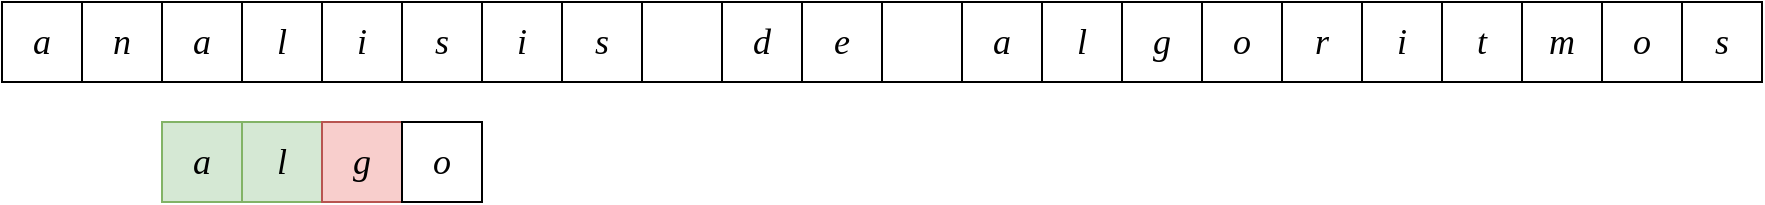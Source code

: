 <mxfile version="12.3.2" type="device" pages="1"><diagram id="_e8KGb4v1lqTLhMgVJUz" name="Page-1"><mxGraphModel dx="1012" dy="816" grid="1" gridSize="10" guides="1" tooltips="1" connect="1" arrows="1" fold="1" page="1" pageScale="1" pageWidth="850" pageHeight="1100" math="0" shadow="0"><root><mxCell id="0"/><mxCell id="1" parent="0"/><mxCell id="InzBRiQzi3yd6xg3x87f-1" value="&lt;font face=&quot;cm&quot; style=&quot;font-size: 18px&quot;&gt;&lt;i&gt;a&lt;/i&gt;&lt;/font&gt;" style="whiteSpace=wrap;html=1;aspect=fixed;" parent="1" vertex="1"><mxGeometry y="40" width="40" height="40" as="geometry"/></mxCell><mxCell id="InzBRiQzi3yd6xg3x87f-2" value="&lt;font face=&quot;cm&quot; style=&quot;font-size: 18px&quot;&gt;&lt;i&gt;n&lt;/i&gt;&lt;/font&gt;" style="whiteSpace=wrap;html=1;aspect=fixed;" parent="1" vertex="1"><mxGeometry x="40" y="40" width="40" height="40" as="geometry"/></mxCell><mxCell id="InzBRiQzi3yd6xg3x87f-4" value="&lt;font face=&quot;cm&quot; style=&quot;font-size: 18px&quot;&gt;&lt;i&gt;a&lt;/i&gt;&lt;/font&gt;" style="whiteSpace=wrap;html=1;aspect=fixed;" parent="1" vertex="1"><mxGeometry x="80" y="40" width="40" height="40" as="geometry"/></mxCell><mxCell id="InzBRiQzi3yd6xg3x87f-5" value="&lt;font face=&quot;cm&quot; style=&quot;font-size: 18px&quot;&gt;&lt;i&gt;l&lt;/i&gt;&lt;/font&gt;" style="whiteSpace=wrap;html=1;aspect=fixed;" parent="1" vertex="1"><mxGeometry x="120" y="40" width="40" height="40" as="geometry"/></mxCell><mxCell id="InzBRiQzi3yd6xg3x87f-6" value="&lt;font face=&quot;cm&quot; style=&quot;font-size: 18px&quot;&gt;&lt;i&gt;i&lt;/i&gt;&lt;/font&gt;" style="whiteSpace=wrap;html=1;aspect=fixed;" parent="1" vertex="1"><mxGeometry x="160" y="40" width="40" height="40" as="geometry"/></mxCell><mxCell id="InzBRiQzi3yd6xg3x87f-7" value="&lt;font face=&quot;cm&quot; style=&quot;font-size: 18px&quot;&gt;&lt;i&gt;s&lt;/i&gt;&lt;/font&gt;" style="whiteSpace=wrap;html=1;aspect=fixed;" parent="1" vertex="1"><mxGeometry x="200" y="40" width="40" height="40" as="geometry"/></mxCell><mxCell id="InzBRiQzi3yd6xg3x87f-8" value="&lt;font face=&quot;cm&quot; style=&quot;font-size: 18px&quot;&gt;&lt;i&gt;i&lt;/i&gt;&lt;/font&gt;" style="whiteSpace=wrap;html=1;aspect=fixed;" parent="1" vertex="1"><mxGeometry x="240" y="40" width="40" height="40" as="geometry"/></mxCell><mxCell id="InzBRiQzi3yd6xg3x87f-9" value="&lt;font face=&quot;cm&quot; style=&quot;font-size: 18px&quot;&gt;&lt;i&gt;l&lt;/i&gt;&lt;/font&gt;" style="whiteSpace=wrap;html=1;aspect=fixed;" parent="1" vertex="1"><mxGeometry x="520" y="40" width="40" height="40" as="geometry"/></mxCell><mxCell id="InzBRiQzi3yd6xg3x87f-10" value="&lt;font face=&quot;cm&quot; style=&quot;font-size: 18px&quot;&gt;&lt;i&gt;a&lt;/i&gt;&lt;/font&gt;" style="whiteSpace=wrap;html=1;aspect=fixed;" parent="1" vertex="1"><mxGeometry x="480" y="40" width="40" height="40" as="geometry"/></mxCell><mxCell id="InzBRiQzi3yd6xg3x87f-11" value="&lt;font face=&quot;cm&quot;&gt;&lt;span style=&quot;font-size: 18px&quot;&gt;&lt;i&gt;&amp;nbsp;&lt;/i&gt;&lt;/span&gt;&lt;/font&gt;" style="whiteSpace=wrap;html=1;aspect=fixed;" parent="1" vertex="1"><mxGeometry x="440" y="40" width="40" height="40" as="geometry"/></mxCell><mxCell id="InzBRiQzi3yd6xg3x87f-12" value="&lt;font face=&quot;cm&quot; style=&quot;font-size: 18px&quot;&gt;&lt;i&gt;e&lt;/i&gt;&lt;/font&gt;" style="whiteSpace=wrap;html=1;aspect=fixed;" parent="1" vertex="1"><mxGeometry x="400" y="40" width="40" height="40" as="geometry"/></mxCell><mxCell id="InzBRiQzi3yd6xg3x87f-13" value="&lt;font face=&quot;cm&quot; style=&quot;font-size: 18px&quot;&gt;&lt;i&gt;d&lt;/i&gt;&lt;/font&gt;" style="whiteSpace=wrap;html=1;aspect=fixed;" parent="1" vertex="1"><mxGeometry x="360" y="40" width="40" height="40" as="geometry"/></mxCell><mxCell id="InzBRiQzi3yd6xg3x87f-14" value="&lt;font face=&quot;cm&quot;&gt;&lt;span style=&quot;font-size: 18px&quot;&gt;&lt;i&gt;&amp;nbsp;&lt;/i&gt;&lt;/span&gt;&lt;/font&gt;" style="whiteSpace=wrap;html=1;aspect=fixed;" parent="1" vertex="1"><mxGeometry x="320" y="40" width="40" height="40" as="geometry"/></mxCell><mxCell id="InzBRiQzi3yd6xg3x87f-15" value="&lt;font face=&quot;cm&quot; style=&quot;font-size: 18px&quot;&gt;&lt;i&gt;s&lt;/i&gt;&lt;/font&gt;" style="whiteSpace=wrap;html=1;aspect=fixed;" parent="1" vertex="1"><mxGeometry x="280" y="40" width="40" height="40" as="geometry"/></mxCell><mxCell id="InzBRiQzi3yd6xg3x87f-16" value="&lt;font face=&quot;cm&quot; style=&quot;font-size: 18px&quot;&gt;&lt;i&gt;g&lt;/i&gt;&lt;/font&gt;" style="whiteSpace=wrap;html=1;aspect=fixed;" parent="1" vertex="1"><mxGeometry x="560" y="40" width="40" height="40" as="geometry"/></mxCell><mxCell id="InzBRiQzi3yd6xg3x87f-17" value="&lt;font face=&quot;cm&quot; style=&quot;font-size: 18px&quot;&gt;&lt;i&gt;o&lt;/i&gt;&lt;/font&gt;" style="whiteSpace=wrap;html=1;aspect=fixed;" parent="1" vertex="1"><mxGeometry x="600" y="40" width="40" height="40" as="geometry"/></mxCell><mxCell id="InzBRiQzi3yd6xg3x87f-18" value="&lt;font face=&quot;cm&quot; style=&quot;font-size: 18px&quot;&gt;&lt;i&gt;r&lt;/i&gt;&lt;/font&gt;" style="whiteSpace=wrap;html=1;aspect=fixed;" parent="1" vertex="1"><mxGeometry x="640" y="40" width="40" height="40" as="geometry"/></mxCell><mxCell id="InzBRiQzi3yd6xg3x87f-19" value="&lt;font face=&quot;cm&quot; style=&quot;font-size: 18px&quot;&gt;&lt;i&gt;i&lt;/i&gt;&lt;/font&gt;" style="whiteSpace=wrap;html=1;aspect=fixed;" parent="1" vertex="1"><mxGeometry x="680" y="40" width="40" height="40" as="geometry"/></mxCell><mxCell id="InzBRiQzi3yd6xg3x87f-20" value="&lt;font face=&quot;cm&quot; style=&quot;font-size: 18px&quot;&gt;&lt;i&gt;t&lt;/i&gt;&lt;/font&gt;" style="whiteSpace=wrap;html=1;aspect=fixed;" parent="1" vertex="1"><mxGeometry x="720" y="40" width="40" height="40" as="geometry"/></mxCell><mxCell id="InzBRiQzi3yd6xg3x87f-21" value="&lt;font face=&quot;cm&quot; style=&quot;font-size: 18px&quot;&gt;&lt;i&gt;m&lt;/i&gt;&lt;/font&gt;" style="whiteSpace=wrap;html=1;aspect=fixed;" parent="1" vertex="1"><mxGeometry x="760" y="40" width="40" height="40" as="geometry"/></mxCell><mxCell id="InzBRiQzi3yd6xg3x87f-22" value="&lt;font face=&quot;cm&quot; style=&quot;font-size: 18px&quot;&gt;&lt;i&gt;o&lt;/i&gt;&lt;/font&gt;" style="whiteSpace=wrap;html=1;aspect=fixed;" parent="1" vertex="1"><mxGeometry x="800" y="40" width="40" height="40" as="geometry"/></mxCell><mxCell id="InzBRiQzi3yd6xg3x87f-23" value="&lt;font face=&quot;cm&quot; style=&quot;font-size: 18px&quot;&gt;&lt;i&gt;a&lt;/i&gt;&lt;/font&gt;" style="whiteSpace=wrap;html=1;aspect=fixed;fillColor=#d5e8d4;strokeColor=#82b366;" parent="1" vertex="1"><mxGeometry x="80" y="100" width="40" height="40" as="geometry"/></mxCell><mxCell id="InzBRiQzi3yd6xg3x87f-24" value="&lt;font face=&quot;cm&quot; style=&quot;font-size: 18px&quot;&gt;&lt;i&gt;l&lt;/i&gt;&lt;/font&gt;" style="whiteSpace=wrap;html=1;aspect=fixed;fillColor=#d5e8d4;strokeColor=#82b366;" parent="1" vertex="1"><mxGeometry x="120" y="100" width="40" height="40" as="geometry"/></mxCell><mxCell id="InzBRiQzi3yd6xg3x87f-25" value="&lt;font face=&quot;cm&quot; style=&quot;font-size: 18px&quot;&gt;&lt;i&gt;g&lt;/i&gt;&lt;/font&gt;" style="whiteSpace=wrap;html=1;aspect=fixed;fillColor=#f8cecc;strokeColor=#b85450;" parent="1" vertex="1"><mxGeometry x="160" y="100" width="40" height="40" as="geometry"/></mxCell><mxCell id="InzBRiQzi3yd6xg3x87f-26" value="&lt;font face=&quot;cm&quot; style=&quot;font-size: 18px&quot;&gt;&lt;i&gt;o&lt;/i&gt;&lt;/font&gt;" style="whiteSpace=wrap;html=1;aspect=fixed;" parent="1" vertex="1"><mxGeometry x="200" y="100" width="40" height="40" as="geometry"/></mxCell><mxCell id="QpmYzJDtYg90QlYJgJJe-1" value="&lt;font face=&quot;cm&quot; style=&quot;font-size: 18px&quot;&gt;&lt;i&gt;s&lt;/i&gt;&lt;/font&gt;" style="whiteSpace=wrap;html=1;aspect=fixed;" vertex="1" parent="1"><mxGeometry x="840" y="40" width="40" height="40" as="geometry"/></mxCell></root></mxGraphModel></diagram></mxfile>